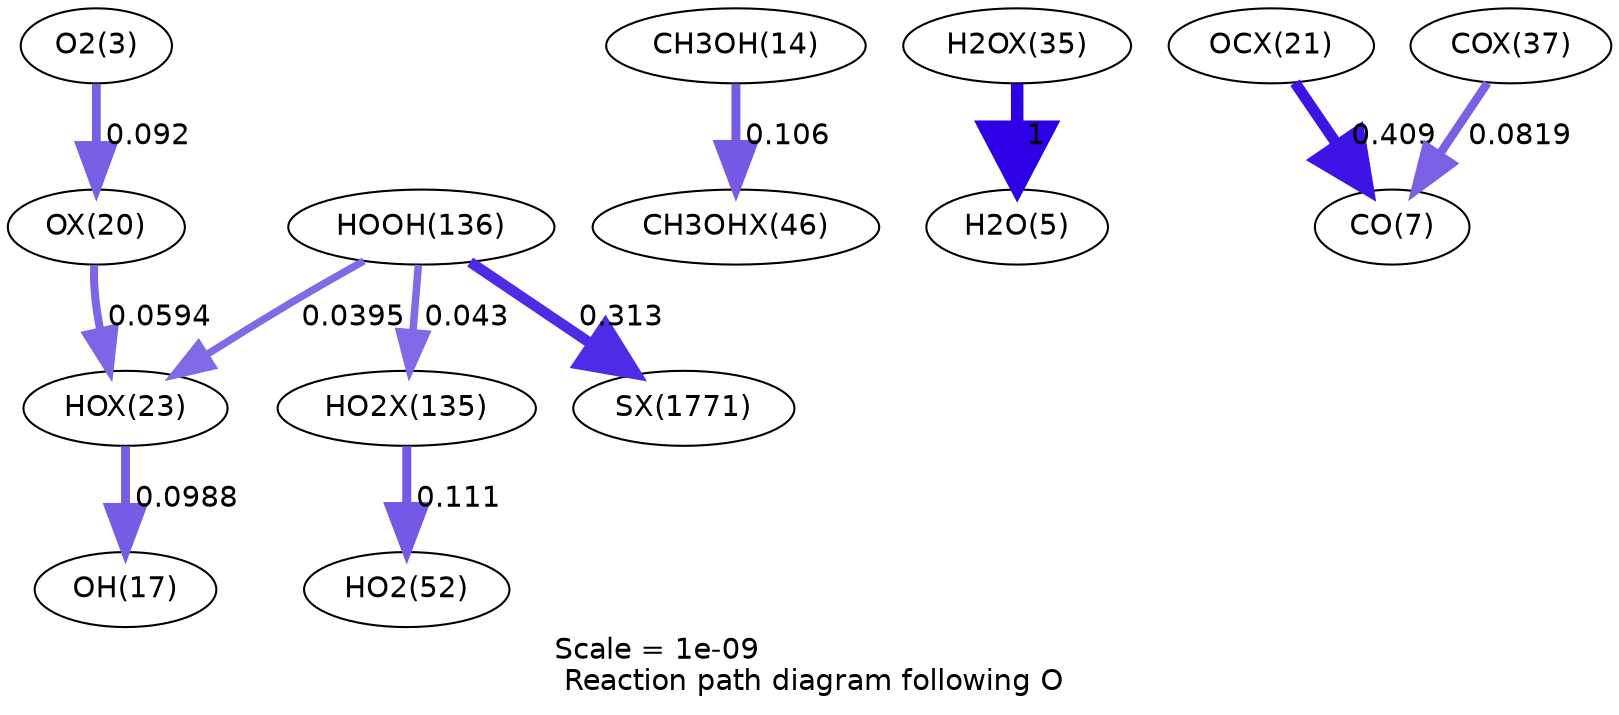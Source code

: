 digraph reaction_paths {
center=1;
s5 -> s47[fontname="Helvetica", penwidth=4.2, arrowsize=2.1, color="0.7, 0.592, 0.9"
, label=" 0.092"];
s47 -> s50[fontname="Helvetica", penwidth=3.87, arrowsize=1.93, color="0.7, 0.559, 0.9"
, label=" 0.0594"];
s50 -> s19[fontname="Helvetica", penwidth=4.25, arrowsize=2.13, color="0.7, 0.599, 0.9"
, label=" 0.0988"];
s28 -> s50[fontname="Helvetica", penwidth=3.56, arrowsize=1.78, color="0.7, 0.54, 0.9"
, label=" 0.0395"];
s16 -> s66[fontname="Helvetica", penwidth=4.31, arrowsize=2.15, color="0.7, 0.606, 0.9"
, label=" 0.106"];
s57 -> s7[fontname="Helvetica", penwidth=6, arrowsize=3, color="0.7, 1.5, 0.9"
, label=" 1"];
s71 -> s21[fontname="Helvetica", penwidth=4.34, arrowsize=2.17, color="0.7, 0.611, 0.9"
, label=" 0.111"];
s28 -> s71[fontname="Helvetica", penwidth=3.62, arrowsize=1.81, color="0.7, 0.543, 0.9"
, label=" 0.043"];
s48 -> s9[fontname="Helvetica", penwidth=5.33, arrowsize=2.66, color="0.7, 0.909, 0.9"
, label=" 0.409"];
s59 -> s9[fontname="Helvetica", penwidth=4.11, arrowsize=2.06, color="0.7, 0.582, 0.9"
, label=" 0.0819"];
s28 -> s132[fontname="Helvetica", penwidth=5.12, arrowsize=2.56, color="0.7, 0.813, 0.9"
, label=" 0.313"];
s5 [ fontname="Helvetica", label="O2(3)"];
s7 [ fontname="Helvetica", label="H2O(5)"];
s9 [ fontname="Helvetica", label="CO(7)"];
s16 [ fontname="Helvetica", label="CH3OH(14)"];
s19 [ fontname="Helvetica", label="OH(17)"];
s21 [ fontname="Helvetica", label="HO2(52)"];
s28 [ fontname="Helvetica", label="HOOH(136)"];
s47 [ fontname="Helvetica", label="OX(20)"];
s48 [ fontname="Helvetica", label="OCX(21)"];
s50 [ fontname="Helvetica", label="HOX(23)"];
s57 [ fontname="Helvetica", label="H2OX(35)"];
s59 [ fontname="Helvetica", label="COX(37)"];
s66 [ fontname="Helvetica", label="CH3OHX(46)"];
s71 [ fontname="Helvetica", label="HO2X(135)"];
s132 [ fontname="Helvetica", label="SX(1771)"];
 label = "Scale = 1e-09\l Reaction path diagram following O";
 fontname = "Helvetica";
}
